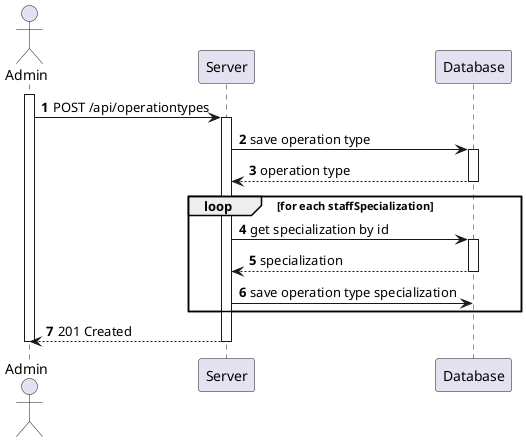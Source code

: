 @startuml process-view
autonumber

actor Admin as  "Admin"
participant "Server" as Server
participant "Database" as Database

activate Admin
    Admin-> Server : POST /api/operationtypes

    activate Server

        Server -> Database : save operation type
        
        activate Database

            Database --> Server : operation type

        deactivate Database

        loop for each staffSpecialization

            Server -> Database : get specialization by id
            
            activate Database

                Database --> Server : specialization

            deactivate Database

            Server -> Database : save operation type specialization
        end 

        Admin <-- Server : 201 Created

    deactivate Server
deactivate Admin
@enduml